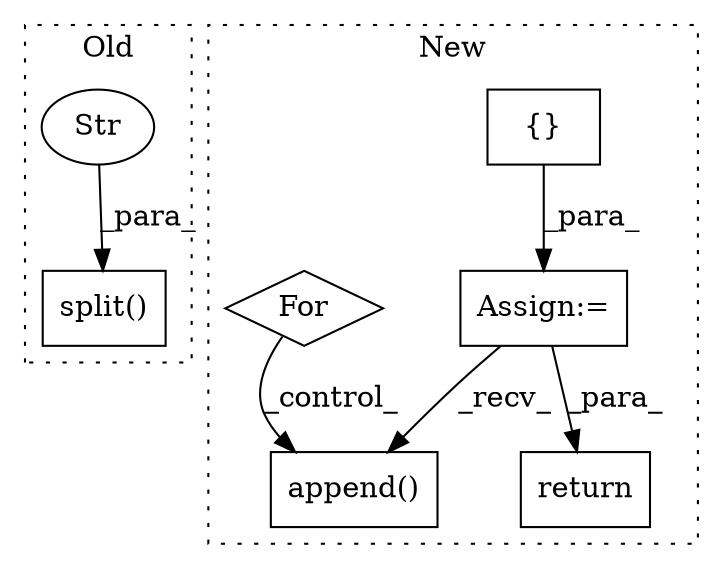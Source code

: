 digraph G {
subgraph cluster0 {
1 [label="split()" a="75" s="2638,2664" l="23,1" shape="box"];
6 [label="Str" a="66" s="2661" l="3" shape="ellipse"];
label = "Old";
style="dotted";
}
subgraph cluster1 {
2 [label="append()" a="75" s="2871,2915" l="12,1" shape="box"];
3 [label="{}" a="59" s="2711,2711" l="2,1" shape="box"];
4 [label="Assign:=" a="68" s="2708" l="3" shape="box"];
5 [label="For" a="107" s="2828,2861" l="4,10" shape="diamond"];
7 [label="return" a="93" s="2922" l="7" shape="box"];
label = "New";
style="dotted";
}
3 -> 4 [label="_para_"];
4 -> 2 [label="_recv_"];
4 -> 7 [label="_para_"];
5 -> 2 [label="_control_"];
6 -> 1 [label="_para_"];
}
